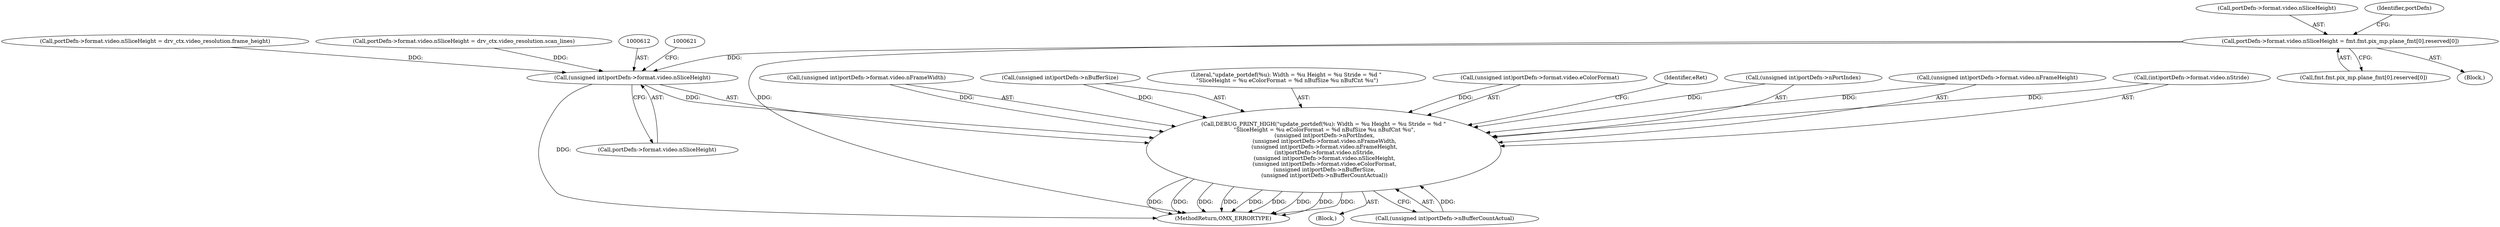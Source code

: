 digraph "0_Android_560ccdb509a7b86186fac0fce1b25bd9a3e6a6e8_3@array" {
"1000453" [label="(Call,portDefn->format.video.nSliceHeight = fmt.fmt.pix_mp.plane_fmt[0].reserved[0])"];
"1000611" [label="(Call,(unsigned int)portDefn->format.video.nSliceHeight)"];
"1000577" [label="(Call,DEBUG_PRINT_HIGH(\"update_portdef(%u): Width = %u Height = %u Stride = %d \"\n \"SliceHeight = %u eColorFormat = %d nBufSize %u nBufCnt %u\",\n (unsigned int)portDefn->nPortIndex,\n (unsigned int)portDefn->format.video.nFrameWidth,\n (unsigned int)portDefn->format.video.nFrameHeight,\n (int)portDefn->format.video.nStride,\n (unsigned int)portDefn->format.video.nSliceHeight,\n (unsigned int)portDefn->format.video.eColorFormat,\n (unsigned int)portDefn->nBufferSize,\n (unsigned int)portDefn->nBufferCountActual))"];
"1000564" [label="(Call,portDefn->format.video.nSliceHeight = drv_ctx.video_resolution.frame_height)"];
"1000593" [label="(Call,(unsigned int)portDefn->format.video.nFrameHeight)"];
"1000602" [label="(Call,(int)portDefn->format.video.nStride)"];
"1000577" [label="(Call,DEBUG_PRINT_HIGH(\"update_portdef(%u): Width = %u Height = %u Stride = %d \"\n \"SliceHeight = %u eColorFormat = %d nBufSize %u nBufCnt %u\",\n (unsigned int)portDefn->nPortIndex,\n (unsigned int)portDefn->format.video.nFrameWidth,\n (unsigned int)portDefn->format.video.nFrameHeight,\n (int)portDefn->format.video.nStride,\n (unsigned int)portDefn->format.video.nSliceHeight,\n (unsigned int)portDefn->format.video.eColorFormat,\n (unsigned int)portDefn->nBufferSize,\n (unsigned int)portDefn->nBufferCountActual))"];
"1000584" [label="(Call,(unsigned int)portDefn->format.video.nFrameWidth)"];
"1000629" [label="(Call,(unsigned int)portDefn->nBufferSize)"];
"1000453" [label="(Call,portDefn->format.video.nSliceHeight = fmt.fmt.pix_mp.plane_fmt[0].reserved[0])"];
"1000611" [label="(Call,(unsigned int)portDefn->format.video.nSliceHeight)"];
"1000641" [label="(MethodReturn,OMX_ERRORTYPE)"];
"1000461" [label="(Call,fmt.fmt.pix_mp.plane_fmt[0].reserved[0])"];
"1000103" [label="(Block,)"];
"1000613" [label="(Call,portDefn->format.video.nSliceHeight)"];
"1000454" [label="(Call,portDefn->format.video.nSliceHeight)"];
"1000578" [label="(Literal,\"update_portdef(%u): Width = %u Height = %u Stride = %d \"\n \"SliceHeight = %u eColorFormat = %d nBufSize %u nBufCnt %u\")"];
"1000620" [label="(Call,(unsigned int)portDefn->format.video.eColorFormat)"];
"1000634" [label="(Call,(unsigned int)portDefn->nBufferCountActual)"];
"1000640" [label="(Identifier,eRet)"];
"1000534" [label="(Identifier,portDefn)"];
"1000403" [label="(Block,)"];
"1000579" [label="(Call,(unsigned int)portDefn->nPortIndex)"];
"1000515" [label="(Call,portDefn->format.video.nSliceHeight = drv_ctx.video_resolution.scan_lines)"];
"1000453" -> "1000403"  [label="AST: "];
"1000453" -> "1000461"  [label="CFG: "];
"1000454" -> "1000453"  [label="AST: "];
"1000461" -> "1000453"  [label="AST: "];
"1000534" -> "1000453"  [label="CFG: "];
"1000453" -> "1000641"  [label="DDG: "];
"1000453" -> "1000611"  [label="DDG: "];
"1000611" -> "1000577"  [label="AST: "];
"1000611" -> "1000613"  [label="CFG: "];
"1000612" -> "1000611"  [label="AST: "];
"1000613" -> "1000611"  [label="AST: "];
"1000621" -> "1000611"  [label="CFG: "];
"1000611" -> "1000641"  [label="DDG: "];
"1000611" -> "1000577"  [label="DDG: "];
"1000515" -> "1000611"  [label="DDG: "];
"1000564" -> "1000611"  [label="DDG: "];
"1000577" -> "1000103"  [label="AST: "];
"1000577" -> "1000634"  [label="CFG: "];
"1000578" -> "1000577"  [label="AST: "];
"1000579" -> "1000577"  [label="AST: "];
"1000584" -> "1000577"  [label="AST: "];
"1000593" -> "1000577"  [label="AST: "];
"1000602" -> "1000577"  [label="AST: "];
"1000620" -> "1000577"  [label="AST: "];
"1000629" -> "1000577"  [label="AST: "];
"1000634" -> "1000577"  [label="AST: "];
"1000640" -> "1000577"  [label="CFG: "];
"1000577" -> "1000641"  [label="DDG: "];
"1000577" -> "1000641"  [label="DDG: "];
"1000577" -> "1000641"  [label="DDG: "];
"1000577" -> "1000641"  [label="DDG: "];
"1000577" -> "1000641"  [label="DDG: "];
"1000577" -> "1000641"  [label="DDG: "];
"1000577" -> "1000641"  [label="DDG: "];
"1000577" -> "1000641"  [label="DDG: "];
"1000577" -> "1000641"  [label="DDG: "];
"1000579" -> "1000577"  [label="DDG: "];
"1000584" -> "1000577"  [label="DDG: "];
"1000593" -> "1000577"  [label="DDG: "];
"1000602" -> "1000577"  [label="DDG: "];
"1000620" -> "1000577"  [label="DDG: "];
"1000629" -> "1000577"  [label="DDG: "];
"1000634" -> "1000577"  [label="DDG: "];
}
